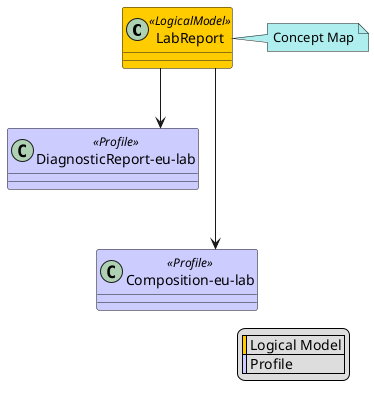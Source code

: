@startuml
skinparam class {
    BackgroundColor<<LogicalModel>> #FFCC00
    BackgroundColor<<Profile>> #CCCCFF
}
skinparam linetype ortho
legend right
  | <#FFCC00> | Logical Model |
  | <#CCCCFF> | Profile |
endlegend
class "LabReport" <<LogicalModel>> [[StructureDefinition-LabReport.html]]
note right #PaleTurquoise [[ConceptMap-labRpt2FHIR-eu-lab.html]]
Concept Map
endnote
class "DiagnosticReport-eu-lab" <<Profile>> [[StructureDefinition-DiagnosticReport-eu-lab.html]]
"LabReport" --> "DiagnosticReport-eu-lab"
class "Composition-eu-lab" <<Profile>> [[StructureDefinition-Composition-eu-lab.html]]
"LabReport" --> "Composition-eu-lab"
"DiagnosticReport-eu-lab" -[hidden]-> "Composition-eu-lab"
@enduml